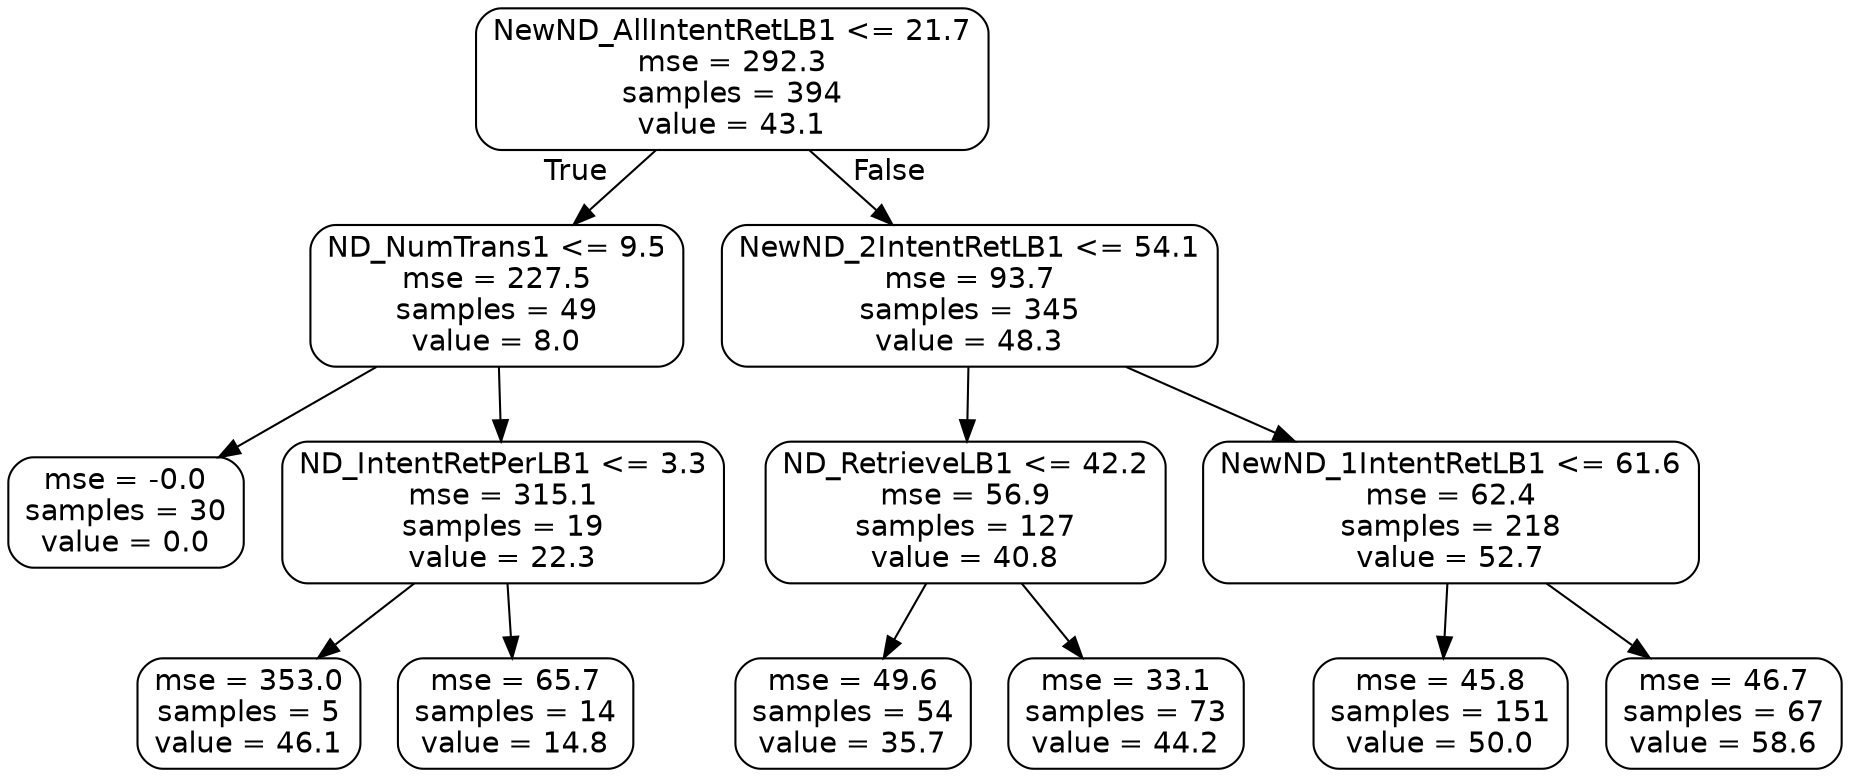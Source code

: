 digraph Tree {
node [shape=box, style="rounded", color="black", fontname=helvetica] ;
edge [fontname=helvetica] ;
0 [label="NewND_AllIntentRetLB1 <= 21.7\nmse = 292.3\nsamples = 394\nvalue = 43.1"] ;
1 [label="ND_NumTrans1 <= 9.5\nmse = 227.5\nsamples = 49\nvalue = 8.0"] ;
0 -> 1 [labeldistance=2.5, labelangle=45, headlabel="True"] ;
2 [label="mse = -0.0\nsamples = 30\nvalue = 0.0"] ;
1 -> 2 ;
3 [label="ND_IntentRetPerLB1 <= 3.3\nmse = 315.1\nsamples = 19\nvalue = 22.3"] ;
1 -> 3 ;
4 [label="mse = 353.0\nsamples = 5\nvalue = 46.1"] ;
3 -> 4 ;
5 [label="mse = 65.7\nsamples = 14\nvalue = 14.8"] ;
3 -> 5 ;
6 [label="NewND_2IntentRetLB1 <= 54.1\nmse = 93.7\nsamples = 345\nvalue = 48.3"] ;
0 -> 6 [labeldistance=2.5, labelangle=-45, headlabel="False"] ;
7 [label="ND_RetrieveLB1 <= 42.2\nmse = 56.9\nsamples = 127\nvalue = 40.8"] ;
6 -> 7 ;
8 [label="mse = 49.6\nsamples = 54\nvalue = 35.7"] ;
7 -> 8 ;
9 [label="mse = 33.1\nsamples = 73\nvalue = 44.2"] ;
7 -> 9 ;
10 [label="NewND_1IntentRetLB1 <= 61.6\nmse = 62.4\nsamples = 218\nvalue = 52.7"] ;
6 -> 10 ;
11 [label="mse = 45.8\nsamples = 151\nvalue = 50.0"] ;
10 -> 11 ;
12 [label="mse = 46.7\nsamples = 67\nvalue = 58.6"] ;
10 -> 12 ;
}
